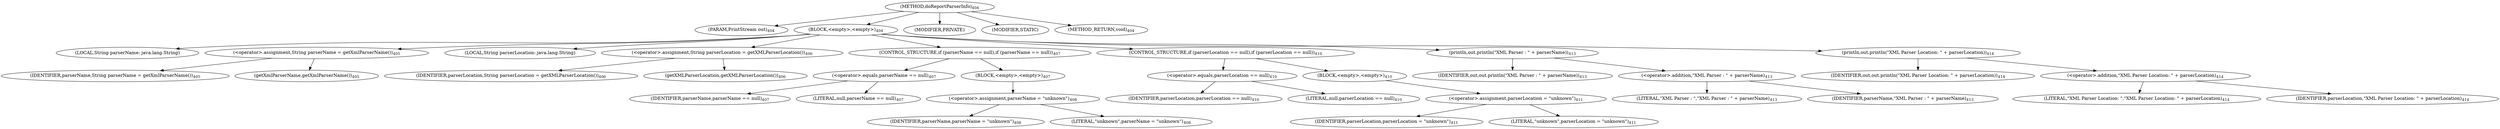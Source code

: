 digraph "doReportParserInfo" {  
"737" [label = <(METHOD,doReportParserInfo)<SUB>404</SUB>> ]
"738" [label = <(PARAM,PrintStream out)<SUB>404</SUB>> ]
"739" [label = <(BLOCK,&lt;empty&gt;,&lt;empty&gt;)<SUB>404</SUB>> ]
"740" [label = <(LOCAL,String parserName: java.lang.String)> ]
"741" [label = <(&lt;operator&gt;.assignment,String parserName = getXmlParserName())<SUB>405</SUB>> ]
"742" [label = <(IDENTIFIER,parserName,String parserName = getXmlParserName())<SUB>405</SUB>> ]
"743" [label = <(getXmlParserName,getXmlParserName())<SUB>405</SUB>> ]
"744" [label = <(LOCAL,String parserLocation: java.lang.String)> ]
"745" [label = <(&lt;operator&gt;.assignment,String parserLocation = getXMLParserLocation())<SUB>406</SUB>> ]
"746" [label = <(IDENTIFIER,parserLocation,String parserLocation = getXMLParserLocation())<SUB>406</SUB>> ]
"747" [label = <(getXMLParserLocation,getXMLParserLocation())<SUB>406</SUB>> ]
"748" [label = <(CONTROL_STRUCTURE,if (parserName == null),if (parserName == null))<SUB>407</SUB>> ]
"749" [label = <(&lt;operator&gt;.equals,parserName == null)<SUB>407</SUB>> ]
"750" [label = <(IDENTIFIER,parserName,parserName == null)<SUB>407</SUB>> ]
"751" [label = <(LITERAL,null,parserName == null)<SUB>407</SUB>> ]
"752" [label = <(BLOCK,&lt;empty&gt;,&lt;empty&gt;)<SUB>407</SUB>> ]
"753" [label = <(&lt;operator&gt;.assignment,parserName = &quot;unknown&quot;)<SUB>408</SUB>> ]
"754" [label = <(IDENTIFIER,parserName,parserName = &quot;unknown&quot;)<SUB>408</SUB>> ]
"755" [label = <(LITERAL,&quot;unknown&quot;,parserName = &quot;unknown&quot;)<SUB>408</SUB>> ]
"756" [label = <(CONTROL_STRUCTURE,if (parserLocation == null),if (parserLocation == null))<SUB>410</SUB>> ]
"757" [label = <(&lt;operator&gt;.equals,parserLocation == null)<SUB>410</SUB>> ]
"758" [label = <(IDENTIFIER,parserLocation,parserLocation == null)<SUB>410</SUB>> ]
"759" [label = <(LITERAL,null,parserLocation == null)<SUB>410</SUB>> ]
"760" [label = <(BLOCK,&lt;empty&gt;,&lt;empty&gt;)<SUB>410</SUB>> ]
"761" [label = <(&lt;operator&gt;.assignment,parserLocation = &quot;unknown&quot;)<SUB>411</SUB>> ]
"762" [label = <(IDENTIFIER,parserLocation,parserLocation = &quot;unknown&quot;)<SUB>411</SUB>> ]
"763" [label = <(LITERAL,&quot;unknown&quot;,parserLocation = &quot;unknown&quot;)<SUB>411</SUB>> ]
"764" [label = <(println,out.println(&quot;XML Parser : &quot; + parserName))<SUB>413</SUB>> ]
"765" [label = <(IDENTIFIER,out,out.println(&quot;XML Parser : &quot; + parserName))<SUB>413</SUB>> ]
"766" [label = <(&lt;operator&gt;.addition,&quot;XML Parser : &quot; + parserName)<SUB>413</SUB>> ]
"767" [label = <(LITERAL,&quot;XML Parser : &quot;,&quot;XML Parser : &quot; + parserName)<SUB>413</SUB>> ]
"768" [label = <(IDENTIFIER,parserName,&quot;XML Parser : &quot; + parserName)<SUB>413</SUB>> ]
"769" [label = <(println,out.println(&quot;XML Parser Location: &quot; + parserLocation))<SUB>414</SUB>> ]
"770" [label = <(IDENTIFIER,out,out.println(&quot;XML Parser Location: &quot; + parserLocation))<SUB>414</SUB>> ]
"771" [label = <(&lt;operator&gt;.addition,&quot;XML Parser Location: &quot; + parserLocation)<SUB>414</SUB>> ]
"772" [label = <(LITERAL,&quot;XML Parser Location: &quot;,&quot;XML Parser Location: &quot; + parserLocation)<SUB>414</SUB>> ]
"773" [label = <(IDENTIFIER,parserLocation,&quot;XML Parser Location: &quot; + parserLocation)<SUB>414</SUB>> ]
"774" [label = <(MODIFIER,PRIVATE)> ]
"775" [label = <(MODIFIER,STATIC)> ]
"776" [label = <(METHOD_RETURN,void)<SUB>404</SUB>> ]
  "737" -> "738" 
  "737" -> "739" 
  "737" -> "774" 
  "737" -> "775" 
  "737" -> "776" 
  "739" -> "740" 
  "739" -> "741" 
  "739" -> "744" 
  "739" -> "745" 
  "739" -> "748" 
  "739" -> "756" 
  "739" -> "764" 
  "739" -> "769" 
  "741" -> "742" 
  "741" -> "743" 
  "745" -> "746" 
  "745" -> "747" 
  "748" -> "749" 
  "748" -> "752" 
  "749" -> "750" 
  "749" -> "751" 
  "752" -> "753" 
  "753" -> "754" 
  "753" -> "755" 
  "756" -> "757" 
  "756" -> "760" 
  "757" -> "758" 
  "757" -> "759" 
  "760" -> "761" 
  "761" -> "762" 
  "761" -> "763" 
  "764" -> "765" 
  "764" -> "766" 
  "766" -> "767" 
  "766" -> "768" 
  "769" -> "770" 
  "769" -> "771" 
  "771" -> "772" 
  "771" -> "773" 
}
